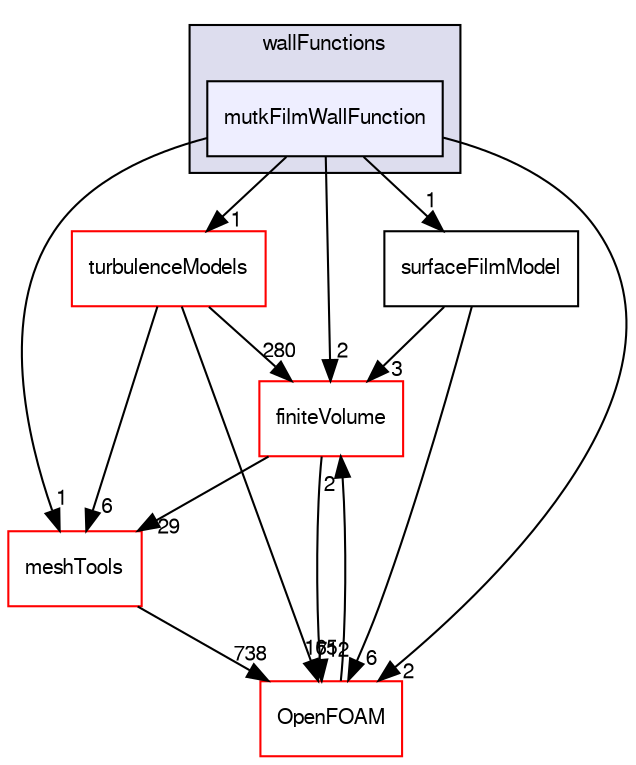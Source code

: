 digraph "src/regionModels/surfaceFilmModels/derivedFvPatchFields/wallFunctions/mutkFilmWallFunction" {
  bgcolor=transparent;
  compound=true
  node [ fontsize="10", fontname="FreeSans"];
  edge [ labelfontsize="10", labelfontname="FreeSans"];
  subgraph clusterdir_cfdac695740af545f1c570af283ec190 {
    graph [ bgcolor="#ddddee", pencolor="black", label="wallFunctions" fontname="FreeSans", fontsize="10", URL="dir_cfdac695740af545f1c570af283ec190.html"]
  dir_b12382f77a53931393d20fa043d1f02f [shape=box, label="mutkFilmWallFunction", style="filled", fillcolor="#eeeeff", pencolor="black", URL="dir_b12382f77a53931393d20fa043d1f02f.html"];
  }
  dir_9bd15774b555cf7259a6fa18f99fe99b [shape=box label="finiteVolume" color="red" URL="dir_9bd15774b555cf7259a6fa18f99fe99b.html"];
  dir_604b7f26b18c71c10608664ec90f1bf2 [shape=box label="turbulenceModels" color="red" URL="dir_604b7f26b18c71c10608664ec90f1bf2.html"];
  dir_ae30ad0bef50cf391b24c614251bb9fd [shape=box label="meshTools" color="red" URL="dir_ae30ad0bef50cf391b24c614251bb9fd.html"];
  dir_318e28e1a51a420b88bf1d80f47d8e33 [shape=box label="surfaceFilmModel" URL="dir_318e28e1a51a420b88bf1d80f47d8e33.html"];
  dir_c5473ff19b20e6ec4dfe5c310b3778a8 [shape=box label="OpenFOAM" color="red" URL="dir_c5473ff19b20e6ec4dfe5c310b3778a8.html"];
  dir_9bd15774b555cf7259a6fa18f99fe99b->dir_ae30ad0bef50cf391b24c614251bb9fd [headlabel="29", labeldistance=1.5 headhref="dir_000749_001586.html"];
  dir_9bd15774b555cf7259a6fa18f99fe99b->dir_c5473ff19b20e6ec4dfe5c310b3778a8 [headlabel="712", labeldistance=1.5 headhref="dir_000749_001732.html"];
  dir_604b7f26b18c71c10608664ec90f1bf2->dir_9bd15774b555cf7259a6fa18f99fe99b [headlabel="280", labeldistance=1.5 headhref="dir_000594_000749.html"];
  dir_604b7f26b18c71c10608664ec90f1bf2->dir_ae30ad0bef50cf391b24c614251bb9fd [headlabel="6", labeldistance=1.5 headhref="dir_000594_001586.html"];
  dir_604b7f26b18c71c10608664ec90f1bf2->dir_c5473ff19b20e6ec4dfe5c310b3778a8 [headlabel="165", labeldistance=1.5 headhref="dir_000594_001732.html"];
  dir_ae30ad0bef50cf391b24c614251bb9fd->dir_c5473ff19b20e6ec4dfe5c310b3778a8 [headlabel="738", labeldistance=1.5 headhref="dir_001586_001732.html"];
  dir_b12382f77a53931393d20fa043d1f02f->dir_9bd15774b555cf7259a6fa18f99fe99b [headlabel="2", labeldistance=1.5 headhref="dir_002389_000749.html"];
  dir_b12382f77a53931393d20fa043d1f02f->dir_604b7f26b18c71c10608664ec90f1bf2 [headlabel="1", labeldistance=1.5 headhref="dir_002389_000594.html"];
  dir_b12382f77a53931393d20fa043d1f02f->dir_ae30ad0bef50cf391b24c614251bb9fd [headlabel="1", labeldistance=1.5 headhref="dir_002389_001586.html"];
  dir_b12382f77a53931393d20fa043d1f02f->dir_318e28e1a51a420b88bf1d80f47d8e33 [headlabel="1", labeldistance=1.5 headhref="dir_002389_002429.html"];
  dir_b12382f77a53931393d20fa043d1f02f->dir_c5473ff19b20e6ec4dfe5c310b3778a8 [headlabel="2", labeldistance=1.5 headhref="dir_002389_001732.html"];
  dir_318e28e1a51a420b88bf1d80f47d8e33->dir_9bd15774b555cf7259a6fa18f99fe99b [headlabel="3", labeldistance=1.5 headhref="dir_002429_000749.html"];
  dir_318e28e1a51a420b88bf1d80f47d8e33->dir_c5473ff19b20e6ec4dfe5c310b3778a8 [headlabel="6", labeldistance=1.5 headhref="dir_002429_001732.html"];
  dir_c5473ff19b20e6ec4dfe5c310b3778a8->dir_9bd15774b555cf7259a6fa18f99fe99b [headlabel="2", labeldistance=1.5 headhref="dir_001732_000749.html"];
}
